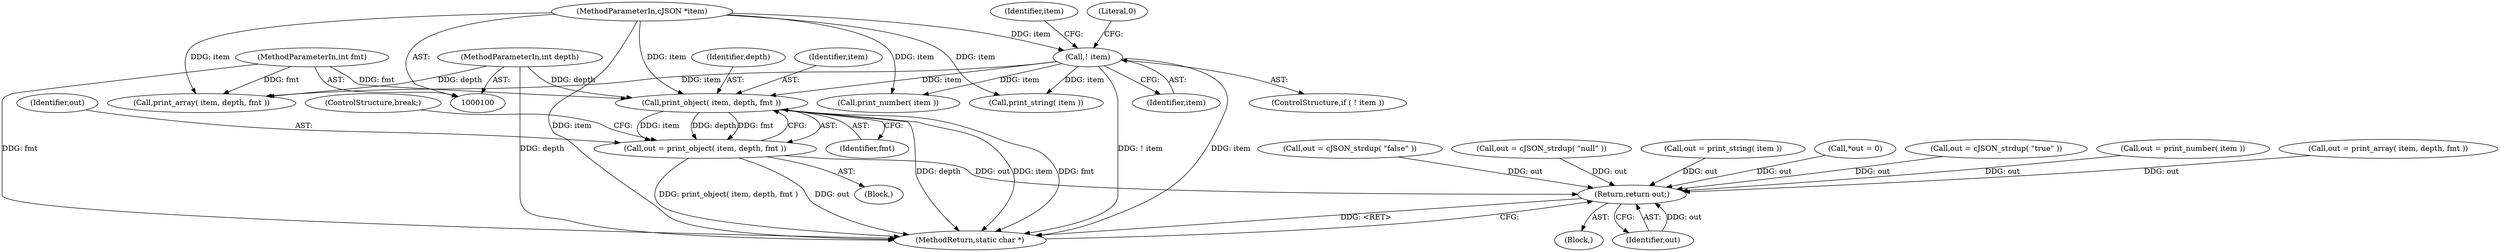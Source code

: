 digraph "1_iperf_91f2fa59e8ed80dfbf400add0164ee0e508e412a_45@pointer" {
"1000162" [label="(Call,print_object( item, depth, fmt ))"];
"1000110" [label="(Call,! item)"];
"1000101" [label="(MethodParameterIn,cJSON *item)"];
"1000102" [label="(MethodParameterIn,int depth)"];
"1000103" [label="(MethodParameterIn,int fmt)"];
"1000160" [label="(Call,out = print_object( item, depth, fmt ))"];
"1000167" [label="(Return,return out;)"];
"1000122" [label="(Call,out = cJSON_strdup( \"null\" ))"];
"1000109" [label="(ControlStructure,if ( ! item ))"];
"1000117" [label="(Identifier,item)"];
"1000167" [label="(Return,return out;)"];
"1000101" [label="(MethodParameterIn,cJSON *item)"];
"1000161" [label="(Identifier,out)"];
"1000111" [label="(Identifier,item)"];
"1000146" [label="(Call,out = print_string( item ))"];
"1000110" [label="(Call,! item)"];
"1000165" [label="(Identifier,fmt)"];
"1000142" [label="(Call,print_number( item ))"];
"1000104" [label="(Block,)"];
"1000166" [label="(ControlStructure,break;)"];
"1000106" [label="(Call,*out = 0)"];
"1000113" [label="(Literal,0)"];
"1000134" [label="(Call,out = cJSON_strdup( \"true\" ))"];
"1000140" [label="(Call,out = print_number( item ))"];
"1000102" [label="(MethodParameterIn,int depth)"];
"1000163" [label="(Identifier,item)"];
"1000152" [label="(Call,out = print_array( item, depth, fmt ))"];
"1000154" [label="(Call,print_array( item, depth, fmt ))"];
"1000162" [label="(Call,print_object( item, depth, fmt ))"];
"1000148" [label="(Call,print_string( item ))"];
"1000168" [label="(Identifier,out)"];
"1000160" [label="(Call,out = print_object( item, depth, fmt ))"];
"1000164" [label="(Identifier,depth)"];
"1000169" [label="(MethodReturn,static char *)"];
"1000120" [label="(Block,)"];
"1000103" [label="(MethodParameterIn,int fmt)"];
"1000128" [label="(Call,out = cJSON_strdup( \"false\" ))"];
"1000162" -> "1000160"  [label="AST: "];
"1000162" -> "1000165"  [label="CFG: "];
"1000163" -> "1000162"  [label="AST: "];
"1000164" -> "1000162"  [label="AST: "];
"1000165" -> "1000162"  [label="AST: "];
"1000160" -> "1000162"  [label="CFG: "];
"1000162" -> "1000169"  [label="DDG: depth"];
"1000162" -> "1000169"  [label="DDG: item"];
"1000162" -> "1000169"  [label="DDG: fmt"];
"1000162" -> "1000160"  [label="DDG: item"];
"1000162" -> "1000160"  [label="DDG: depth"];
"1000162" -> "1000160"  [label="DDG: fmt"];
"1000110" -> "1000162"  [label="DDG: item"];
"1000101" -> "1000162"  [label="DDG: item"];
"1000102" -> "1000162"  [label="DDG: depth"];
"1000103" -> "1000162"  [label="DDG: fmt"];
"1000110" -> "1000109"  [label="AST: "];
"1000110" -> "1000111"  [label="CFG: "];
"1000111" -> "1000110"  [label="AST: "];
"1000113" -> "1000110"  [label="CFG: "];
"1000117" -> "1000110"  [label="CFG: "];
"1000110" -> "1000169"  [label="DDG: ! item"];
"1000110" -> "1000169"  [label="DDG: item"];
"1000101" -> "1000110"  [label="DDG: item"];
"1000110" -> "1000142"  [label="DDG: item"];
"1000110" -> "1000148"  [label="DDG: item"];
"1000110" -> "1000154"  [label="DDG: item"];
"1000101" -> "1000100"  [label="AST: "];
"1000101" -> "1000169"  [label="DDG: item"];
"1000101" -> "1000142"  [label="DDG: item"];
"1000101" -> "1000148"  [label="DDG: item"];
"1000101" -> "1000154"  [label="DDG: item"];
"1000102" -> "1000100"  [label="AST: "];
"1000102" -> "1000169"  [label="DDG: depth"];
"1000102" -> "1000154"  [label="DDG: depth"];
"1000103" -> "1000100"  [label="AST: "];
"1000103" -> "1000169"  [label="DDG: fmt"];
"1000103" -> "1000154"  [label="DDG: fmt"];
"1000160" -> "1000120"  [label="AST: "];
"1000161" -> "1000160"  [label="AST: "];
"1000166" -> "1000160"  [label="CFG: "];
"1000160" -> "1000169"  [label="DDG: print_object( item, depth, fmt )"];
"1000160" -> "1000169"  [label="DDG: out"];
"1000160" -> "1000167"  [label="DDG: out"];
"1000167" -> "1000104"  [label="AST: "];
"1000167" -> "1000168"  [label="CFG: "];
"1000168" -> "1000167"  [label="AST: "];
"1000169" -> "1000167"  [label="CFG: "];
"1000167" -> "1000169"  [label="DDG: <RET>"];
"1000168" -> "1000167"  [label="DDG: out"];
"1000106" -> "1000167"  [label="DDG: out"];
"1000128" -> "1000167"  [label="DDG: out"];
"1000152" -> "1000167"  [label="DDG: out"];
"1000134" -> "1000167"  [label="DDG: out"];
"1000122" -> "1000167"  [label="DDG: out"];
"1000140" -> "1000167"  [label="DDG: out"];
"1000146" -> "1000167"  [label="DDG: out"];
}
